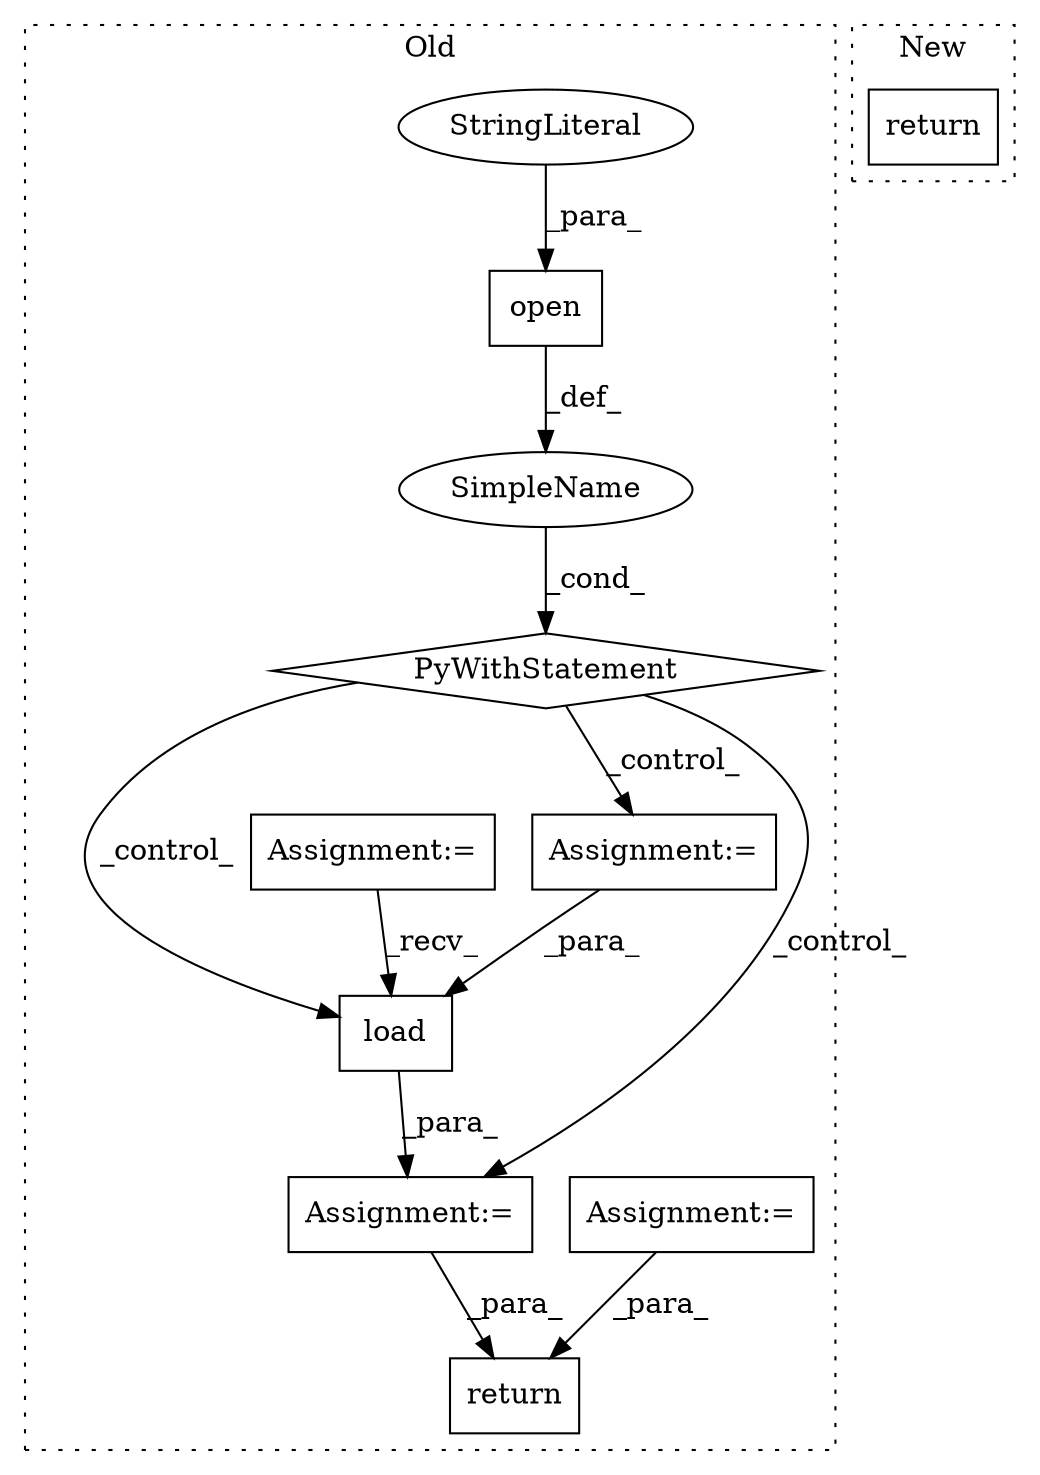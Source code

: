 digraph G {
subgraph cluster0 {
1 [label="load" a="32" s="17410,17424" l="5,1" shape="box"];
3 [label="return" a="41" s="17987" l="7" shape="box"];
4 [label="Assignment:=" a="7" s="17235" l="13" shape="box"];
5 [label="Assignment:=" a="7" s="17404" l="1" shape="box"];
6 [label="SimpleName" a="42" s="" l="" shape="ellipse"];
7 [label="Assignment:=" a="7" s="17374" l="9" shape="box"];
8 [label="PyWithStatement" a="104" s="17329,17359" l="10,2" shape="diamond"];
9 [label="open" a="32" s="17339,17358" l="5,1" shape="box"];
10 [label="StringLiteral" a="45" s="17354" l="4" shape="ellipse"];
11 [label="Assignment:=" a="7" s="17258" l="4" shape="box"];
label = "Old";
style="dotted";
}
subgraph cluster1 {
2 [label="return" a="41" s="18112" l="7" shape="box"];
label = "New";
style="dotted";
}
1 -> 5 [label="_para_"];
4 -> 3 [label="_para_"];
5 -> 3 [label="_para_"];
6 -> 8 [label="_cond_"];
7 -> 1 [label="_para_"];
8 -> 1 [label="_control_"];
8 -> 5 [label="_control_"];
8 -> 7 [label="_control_"];
9 -> 6 [label="_def_"];
10 -> 9 [label="_para_"];
11 -> 1 [label="_recv_"];
}